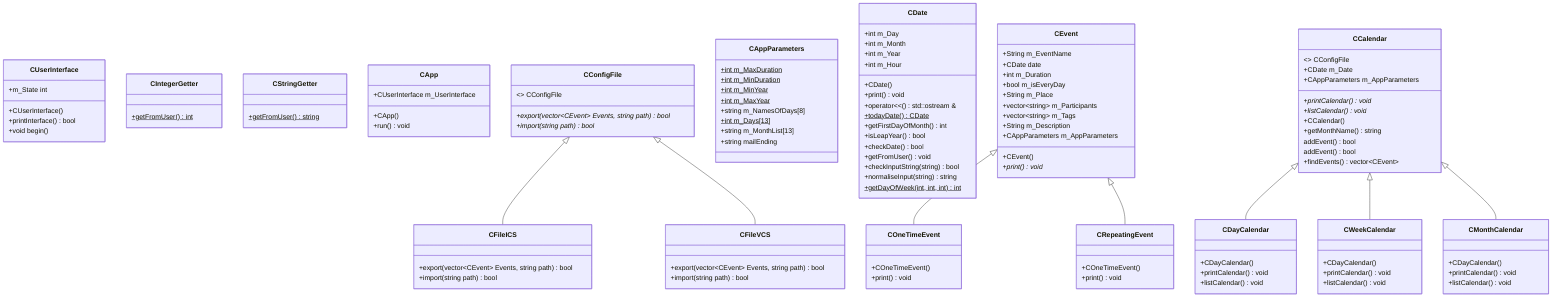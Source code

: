 classDiagram
    class CUserInterface{
        +m_State int
        +CUserInterface()
        +printInterface() bool
        +void begin()
    }

    class CIntegerGetter{
        +getFromUser()$ int
    }

    class CStringGetter{
        +getFromUser()$ string
    }

    class CApp{
        +CApp()
        +CUserInterface m_UserInterface
        +run() void
    }

    class CConfigFile{
        <<Abstract>> CConfigFile
        +export(vector~CEvent~ Events, string path)* bool
        +import(string path)* bool
    }

    class CFileICS{
        +export(vector~CEvent~ Events, string path) bool
        +import(string path) bool
    }
    CConfigFile <|-- CFileICS

    class CFileVCS{
        +export(vector~CEvent~ Events, string path) bool
        +import(string path) bool
    }

    CConfigFile <|-- CFileVCS

    class CAppParameters{
        +int m_MaxDuration$
        +int m_MinDuration$
        +int m_MinYear$
        +int m_MaxYear$
        +string m_NamesOfDays[8]
        +int m_Days[13]$
        +string m_MonthList[13]
        +string mailEnding
    }

    class CDate{
        +int m_Day
        +int m_Month
        +int m_Year
        +int m_Hour
        +CDate()
        +print() void
        +operator<\<()std::ostream &
        +todayDate()$ CDate
        +getFirstDayOfMonth() int
        +isLeapYear() bool
        +checkDate() bool
        +getFromUser() void
        +checkInputString(string) bool
        +normaliseInput(string) string
        +getDayOfWeek(int, int, int)$ int
    }

    class CEvent{
        +String m_EventName
        +CDate date
        +int m_Duration
        +bool m_isEveryDay
        +String m_Place
        +vector~string~ m_Participants
        +vector~string~ m_Tags
        +String m_Description
        +CAppParameters m_AppParameters

        +CEvent()
        +print()* void
    }

    class COneTimeEvent {
        +COneTimeEvent()
        +print() void
    }

    CEvent <|-- COneTimeEvent

    class CRepeatingEvent {
        +COneTimeEvent()
        +print() void
    }

    CEvent <|-- CRepeatingEvent


class CCalendar{
        <<Abstract>> CConfigFile
        +CDate m_Date
        +CAppParameters m_AppParameters
        +printCalendar()* void
        +listCalendar()* void
        +CCalendar()
        +getMonthName() string
        addEvent() bool
        addEvent() bool
        +findEvents() vector~CEvent~
    }

    class CDayCalendar{
        +CDayCalendar()
        +printCalendar() void
        +listCalendar() void
    }
    CCalendar <|-- CDayCalendar

    class CWeekCalendar{
        +CDayCalendar()
        +printCalendar() void
        +listCalendar() void
    }
    CCalendar <|-- CWeekCalendar

    class CMonthCalendar{
        +CDayCalendar()
        +printCalendar() void
        +listCalendar() void
    }
    CCalendar <|-- CMonthCalendar